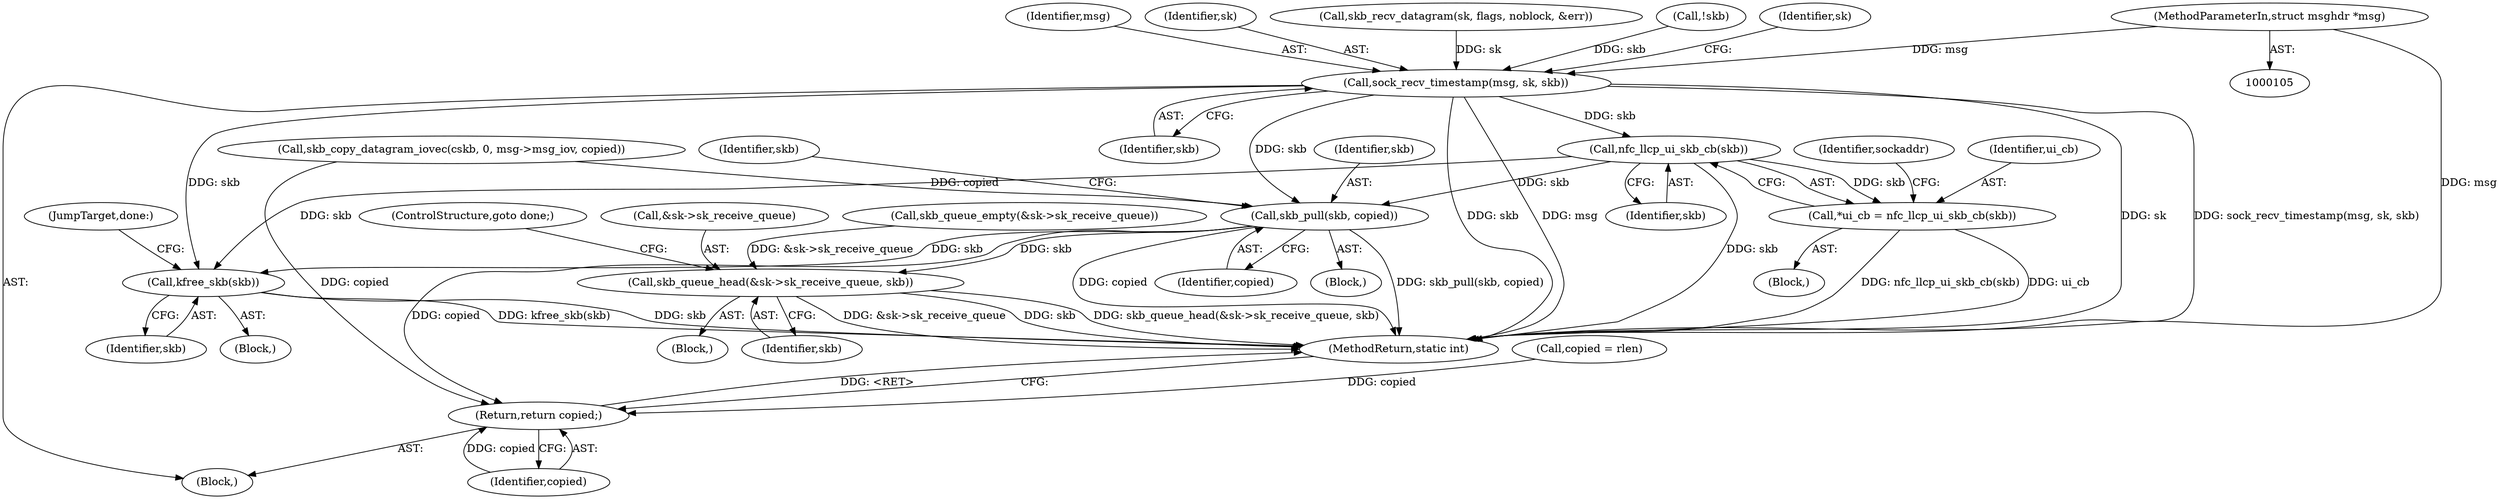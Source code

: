 digraph "0_linux_d26d6504f23e803824e8ebd14e52d4fc0a0b09cb@pointer" {
"1000108" [label="(MethodParameterIn,struct msghdr *msg)"];
"1000230" [label="(Call,sock_recv_timestamp(msg, sk, skb))"];
"1000248" [label="(Call,nfc_llcp_ui_skb_cb(skb))"];
"1000246" [label="(Call,*ui_cb = nfc_llcp_ui_skb_cb(skb))"];
"1000327" [label="(Call,skb_pull(skb, copied))"];
"1000335" [label="(Call,skb_queue_head(&sk->sk_receive_queue, skb))"];
"1000342" [label="(Call,kfree_skb(skb))"];
"1000358" [label="(Return,return copied;)"];
"1000343" [label="(Identifier,skb)"];
"1000231" [label="(Identifier,msg)"];
"1000328" [label="(Identifier,skb)"];
"1000232" [label="(Identifier,sk)"];
"1000230" [label="(Call,sock_recv_timestamp(msg, sk, skb))"];
"1000355" [label="(Call,copied = rlen)"];
"1000329" [label="(Identifier,copied)"];
"1000332" [label="(Identifier,skb)"];
"1000307" [label="(Block,)"];
"1000111" [label="(Block,)"];
"1000233" [label="(Identifier,skb)"];
"1000327" [label="(Call,skb_pull(skb, copied))"];
"1000248" [label="(Call,nfc_llcp_ui_skb_cb(skb))"];
"1000336" [label="(Call,&sk->sk_receive_queue)"];
"1000108" [label="(MethodParameterIn,struct msghdr *msg)"];
"1000249" [label="(Identifier,skb)"];
"1000252" [label="(Identifier,sockaddr)"];
"1000344" [label="(JumpTarget,done:)"];
"1000208" [label="(Call,skb_copy_datagram_iovec(cskb, 0, msg->msg_iov, copied))"];
"1000342" [label="(Call,kfree_skb(skb))"];
"1000335" [label="(Call,skb_queue_head(&sk->sk_receive_queue, skb))"];
"1000244" [label="(Block,)"];
"1000171" [label="(Call,skb_recv_datagram(sk, flags, noblock, &err))"];
"1000150" [label="(Call,skb_queue_empty(&sk->sk_receive_queue))"];
"1000178" [label="(Call,!skb)"];
"1000326" [label="(Block,)"];
"1000334" [label="(Block,)"];
"1000246" [label="(Call,*ui_cb = nfc_llcp_ui_skb_cb(skb))"];
"1000358" [label="(Return,return copied;)"];
"1000340" [label="(Identifier,skb)"];
"1000360" [label="(MethodReturn,static int)"];
"1000341" [label="(ControlStructure,goto done;)"];
"1000359" [label="(Identifier,copied)"];
"1000247" [label="(Identifier,ui_cb)"];
"1000238" [label="(Identifier,sk)"];
"1000108" -> "1000105"  [label="AST: "];
"1000108" -> "1000360"  [label="DDG: msg"];
"1000108" -> "1000230"  [label="DDG: msg"];
"1000230" -> "1000111"  [label="AST: "];
"1000230" -> "1000233"  [label="CFG: "];
"1000231" -> "1000230"  [label="AST: "];
"1000232" -> "1000230"  [label="AST: "];
"1000233" -> "1000230"  [label="AST: "];
"1000238" -> "1000230"  [label="CFG: "];
"1000230" -> "1000360"  [label="DDG: skb"];
"1000230" -> "1000360"  [label="DDG: msg"];
"1000230" -> "1000360"  [label="DDG: sk"];
"1000230" -> "1000360"  [label="DDG: sock_recv_timestamp(msg, sk, skb)"];
"1000171" -> "1000230"  [label="DDG: sk"];
"1000178" -> "1000230"  [label="DDG: skb"];
"1000230" -> "1000248"  [label="DDG: skb"];
"1000230" -> "1000327"  [label="DDG: skb"];
"1000230" -> "1000342"  [label="DDG: skb"];
"1000248" -> "1000246"  [label="AST: "];
"1000248" -> "1000249"  [label="CFG: "];
"1000249" -> "1000248"  [label="AST: "];
"1000246" -> "1000248"  [label="CFG: "];
"1000248" -> "1000360"  [label="DDG: skb"];
"1000248" -> "1000246"  [label="DDG: skb"];
"1000248" -> "1000327"  [label="DDG: skb"];
"1000248" -> "1000342"  [label="DDG: skb"];
"1000246" -> "1000244"  [label="AST: "];
"1000247" -> "1000246"  [label="AST: "];
"1000252" -> "1000246"  [label="CFG: "];
"1000246" -> "1000360"  [label="DDG: nfc_llcp_ui_skb_cb(skb)"];
"1000246" -> "1000360"  [label="DDG: ui_cb"];
"1000327" -> "1000326"  [label="AST: "];
"1000327" -> "1000329"  [label="CFG: "];
"1000328" -> "1000327"  [label="AST: "];
"1000329" -> "1000327"  [label="AST: "];
"1000332" -> "1000327"  [label="CFG: "];
"1000327" -> "1000360"  [label="DDG: copied"];
"1000327" -> "1000360"  [label="DDG: skb_pull(skb, copied)"];
"1000208" -> "1000327"  [label="DDG: copied"];
"1000327" -> "1000335"  [label="DDG: skb"];
"1000327" -> "1000342"  [label="DDG: skb"];
"1000327" -> "1000358"  [label="DDG: copied"];
"1000335" -> "1000334"  [label="AST: "];
"1000335" -> "1000340"  [label="CFG: "];
"1000336" -> "1000335"  [label="AST: "];
"1000340" -> "1000335"  [label="AST: "];
"1000341" -> "1000335"  [label="CFG: "];
"1000335" -> "1000360"  [label="DDG: &sk->sk_receive_queue"];
"1000335" -> "1000360"  [label="DDG: skb"];
"1000335" -> "1000360"  [label="DDG: skb_queue_head(&sk->sk_receive_queue, skb)"];
"1000150" -> "1000335"  [label="DDG: &sk->sk_receive_queue"];
"1000342" -> "1000307"  [label="AST: "];
"1000342" -> "1000343"  [label="CFG: "];
"1000343" -> "1000342"  [label="AST: "];
"1000344" -> "1000342"  [label="CFG: "];
"1000342" -> "1000360"  [label="DDG: skb"];
"1000342" -> "1000360"  [label="DDG: kfree_skb(skb)"];
"1000358" -> "1000111"  [label="AST: "];
"1000358" -> "1000359"  [label="CFG: "];
"1000359" -> "1000358"  [label="AST: "];
"1000360" -> "1000358"  [label="CFG: "];
"1000358" -> "1000360"  [label="DDG: <RET>"];
"1000359" -> "1000358"  [label="DDG: copied"];
"1000355" -> "1000358"  [label="DDG: copied"];
"1000208" -> "1000358"  [label="DDG: copied"];
}
